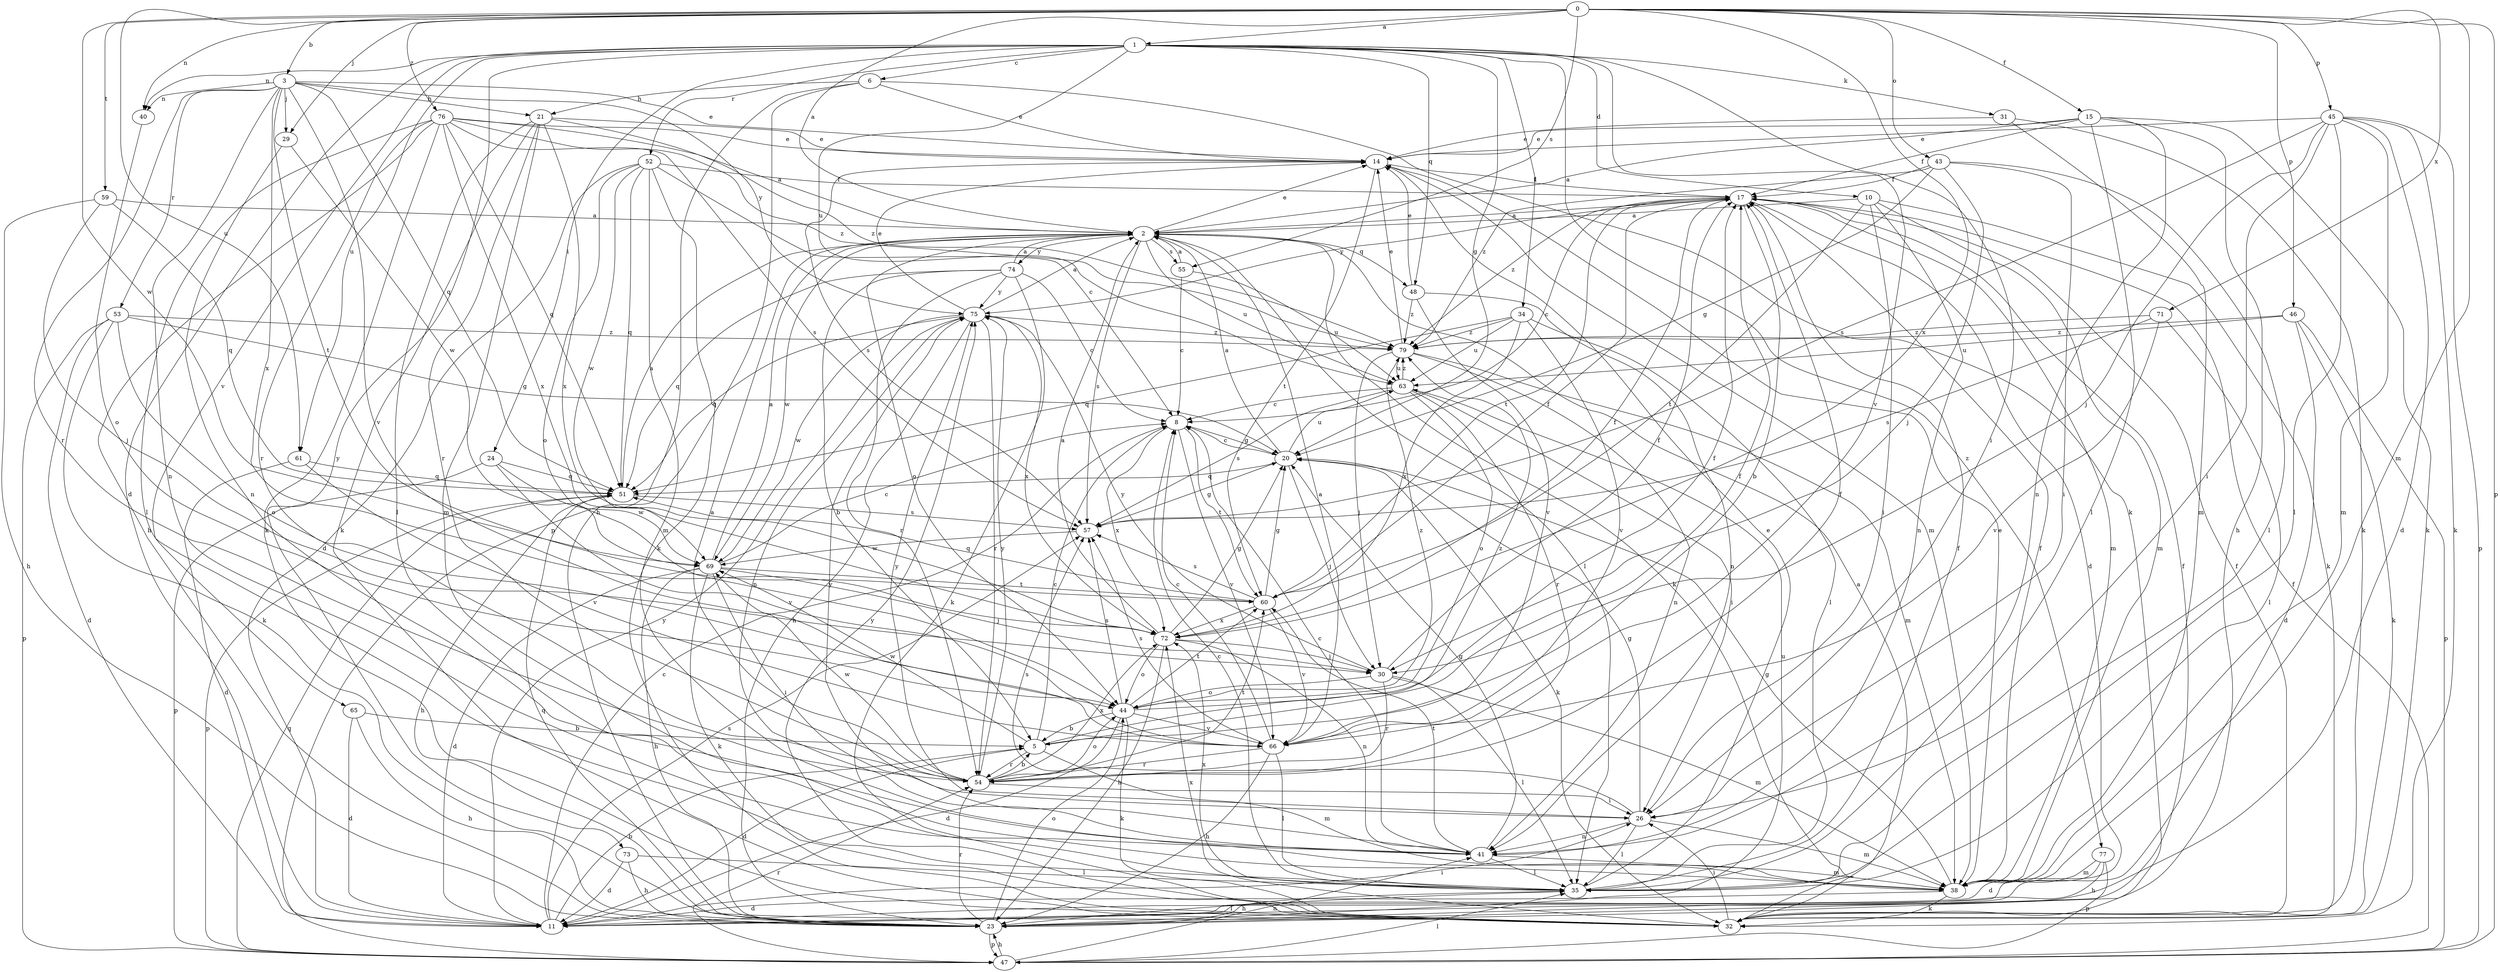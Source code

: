 strict digraph  {
0;
1;
2;
3;
5;
6;
8;
10;
11;
14;
15;
17;
20;
21;
23;
24;
26;
29;
30;
31;
32;
34;
35;
38;
40;
41;
43;
44;
45;
46;
47;
48;
51;
52;
53;
54;
55;
57;
59;
60;
61;
63;
65;
66;
69;
71;
72;
73;
74;
75;
76;
77;
79;
0 -> 1  [label=a];
0 -> 2  [label=a];
0 -> 3  [label=b];
0 -> 15  [label=f];
0 -> 29  [label=j];
0 -> 38  [label=m];
0 -> 40  [label=n];
0 -> 43  [label=o];
0 -> 45  [label=p];
0 -> 46  [label=p];
0 -> 47  [label=p];
0 -> 55  [label=s];
0 -> 59  [label=t];
0 -> 61  [label=u];
0 -> 69  [label=w];
0 -> 71  [label=x];
0 -> 72  [label=x];
0 -> 76  [label=z];
1 -> 6  [label=c];
1 -> 10  [label=d];
1 -> 11  [label=d];
1 -> 20  [label=g];
1 -> 24  [label=i];
1 -> 26  [label=i];
1 -> 31  [label=k];
1 -> 34  [label=l];
1 -> 40  [label=n];
1 -> 48  [label=q];
1 -> 52  [label=r];
1 -> 61  [label=u];
1 -> 63  [label=u];
1 -> 65  [label=v];
1 -> 66  [label=v];
1 -> 73  [label=y];
1 -> 77  [label=z];
2 -> 14  [label=e];
2 -> 32  [label=k];
2 -> 35  [label=l];
2 -> 44  [label=o];
2 -> 48  [label=q];
2 -> 55  [label=s];
2 -> 57  [label=s];
2 -> 63  [label=u];
2 -> 69  [label=w];
2 -> 74  [label=y];
3 -> 14  [label=e];
3 -> 21  [label=h];
3 -> 29  [label=j];
3 -> 40  [label=n];
3 -> 41  [label=n];
3 -> 51  [label=q];
3 -> 53  [label=r];
3 -> 54  [label=r];
3 -> 60  [label=t];
3 -> 66  [label=v];
3 -> 72  [label=x];
3 -> 75  [label=y];
5 -> 8  [label=c];
5 -> 11  [label=d];
5 -> 17  [label=f];
5 -> 38  [label=m];
5 -> 54  [label=r];
5 -> 69  [label=w];
5 -> 79  [label=z];
6 -> 14  [label=e];
6 -> 21  [label=h];
6 -> 23  [label=h];
6 -> 32  [label=k];
6 -> 47  [label=p];
8 -> 20  [label=g];
8 -> 60  [label=t];
8 -> 66  [label=v];
8 -> 72  [label=x];
10 -> 2  [label=a];
10 -> 26  [label=i];
10 -> 32  [label=k];
10 -> 38  [label=m];
10 -> 41  [label=n];
10 -> 60  [label=t];
11 -> 5  [label=b];
11 -> 8  [label=c];
11 -> 26  [label=i];
11 -> 57  [label=s];
11 -> 75  [label=y];
14 -> 17  [label=f];
14 -> 38  [label=m];
14 -> 57  [label=s];
14 -> 60  [label=t];
15 -> 2  [label=a];
15 -> 14  [label=e];
15 -> 17  [label=f];
15 -> 23  [label=h];
15 -> 32  [label=k];
15 -> 35  [label=l];
15 -> 41  [label=n];
17 -> 2  [label=a];
17 -> 5  [label=b];
17 -> 8  [label=c];
17 -> 11  [label=d];
17 -> 38  [label=m];
17 -> 60  [label=t];
17 -> 75  [label=y];
17 -> 79  [label=z];
20 -> 2  [label=a];
20 -> 8  [label=c];
20 -> 30  [label=j];
20 -> 32  [label=k];
20 -> 51  [label=q];
20 -> 63  [label=u];
21 -> 14  [label=e];
21 -> 32  [label=k];
21 -> 35  [label=l];
21 -> 38  [label=m];
21 -> 54  [label=r];
21 -> 72  [label=x];
21 -> 79  [label=z];
23 -> 17  [label=f];
23 -> 35  [label=l];
23 -> 44  [label=o];
23 -> 47  [label=p];
23 -> 51  [label=q];
23 -> 54  [label=r];
23 -> 63  [label=u];
24 -> 47  [label=p];
24 -> 51  [label=q];
24 -> 66  [label=v];
24 -> 69  [label=w];
26 -> 20  [label=g];
26 -> 35  [label=l];
26 -> 38  [label=m];
26 -> 41  [label=n];
26 -> 57  [label=s];
26 -> 75  [label=y];
29 -> 41  [label=n];
29 -> 69  [label=w];
30 -> 17  [label=f];
30 -> 35  [label=l];
30 -> 38  [label=m];
30 -> 44  [label=o];
30 -> 54  [label=r];
30 -> 75  [label=y];
31 -> 14  [label=e];
31 -> 32  [label=k];
31 -> 38  [label=m];
32 -> 2  [label=a];
32 -> 17  [label=f];
32 -> 26  [label=i];
32 -> 72  [label=x];
32 -> 75  [label=y];
34 -> 35  [label=l];
34 -> 51  [label=q];
34 -> 63  [label=u];
34 -> 66  [label=v];
34 -> 72  [label=x];
34 -> 79  [label=z];
35 -> 8  [label=c];
35 -> 14  [label=e];
35 -> 17  [label=f];
35 -> 23  [label=h];
35 -> 72  [label=x];
38 -> 11  [label=d];
38 -> 14  [label=e];
38 -> 17  [label=f];
38 -> 20  [label=g];
38 -> 32  [label=k];
40 -> 44  [label=o];
41 -> 8  [label=c];
41 -> 20  [label=g];
41 -> 35  [label=l];
41 -> 38  [label=m];
41 -> 60  [label=t];
41 -> 75  [label=y];
43 -> 17  [label=f];
43 -> 20  [label=g];
43 -> 26  [label=i];
43 -> 30  [label=j];
43 -> 35  [label=l];
43 -> 79  [label=z];
44 -> 5  [label=b];
44 -> 11  [label=d];
44 -> 17  [label=f];
44 -> 32  [label=k];
44 -> 57  [label=s];
44 -> 60  [label=t];
44 -> 66  [label=v];
44 -> 79  [label=z];
45 -> 11  [label=d];
45 -> 14  [label=e];
45 -> 26  [label=i];
45 -> 30  [label=j];
45 -> 32  [label=k];
45 -> 35  [label=l];
45 -> 38  [label=m];
45 -> 47  [label=p];
45 -> 57  [label=s];
46 -> 11  [label=d];
46 -> 32  [label=k];
46 -> 47  [label=p];
46 -> 63  [label=u];
46 -> 79  [label=z];
47 -> 17  [label=f];
47 -> 23  [label=h];
47 -> 35  [label=l];
47 -> 41  [label=n];
47 -> 51  [label=q];
47 -> 54  [label=r];
48 -> 14  [label=e];
48 -> 41  [label=n];
48 -> 66  [label=v];
48 -> 79  [label=z];
51 -> 2  [label=a];
51 -> 23  [label=h];
51 -> 47  [label=p];
51 -> 57  [label=s];
52 -> 8  [label=c];
52 -> 11  [label=d];
52 -> 17  [label=f];
52 -> 32  [label=k];
52 -> 38  [label=m];
52 -> 44  [label=o];
52 -> 51  [label=q];
52 -> 69  [label=w];
53 -> 11  [label=d];
53 -> 20  [label=g];
53 -> 32  [label=k];
53 -> 44  [label=o];
53 -> 47  [label=p];
53 -> 79  [label=z];
54 -> 2  [label=a];
54 -> 5  [label=b];
54 -> 17  [label=f];
54 -> 26  [label=i];
54 -> 44  [label=o];
54 -> 60  [label=t];
54 -> 69  [label=w];
54 -> 72  [label=x];
54 -> 75  [label=y];
55 -> 2  [label=a];
55 -> 8  [label=c];
55 -> 63  [label=u];
57 -> 20  [label=g];
57 -> 69  [label=w];
59 -> 2  [label=a];
59 -> 23  [label=h];
59 -> 30  [label=j];
59 -> 51  [label=q];
60 -> 17  [label=f];
60 -> 20  [label=g];
60 -> 51  [label=q];
60 -> 57  [label=s];
60 -> 66  [label=v];
60 -> 72  [label=x];
61 -> 11  [label=d];
61 -> 51  [label=q];
61 -> 66  [label=v];
63 -> 8  [label=c];
63 -> 26  [label=i];
63 -> 44  [label=o];
63 -> 54  [label=r];
63 -> 57  [label=s];
63 -> 79  [label=z];
65 -> 5  [label=b];
65 -> 11  [label=d];
65 -> 23  [label=h];
66 -> 2  [label=a];
66 -> 8  [label=c];
66 -> 23  [label=h];
66 -> 35  [label=l];
66 -> 54  [label=r];
66 -> 57  [label=s];
69 -> 2  [label=a];
69 -> 8  [label=c];
69 -> 11  [label=d];
69 -> 23  [label=h];
69 -> 26  [label=i];
69 -> 30  [label=j];
69 -> 32  [label=k];
69 -> 60  [label=t];
71 -> 35  [label=l];
71 -> 57  [label=s];
71 -> 66  [label=v];
71 -> 79  [label=z];
72 -> 2  [label=a];
72 -> 17  [label=f];
72 -> 20  [label=g];
72 -> 23  [label=h];
72 -> 30  [label=j];
72 -> 41  [label=n];
72 -> 44  [label=o];
73 -> 11  [label=d];
73 -> 23  [label=h];
73 -> 35  [label=l];
74 -> 2  [label=a];
74 -> 5  [label=b];
74 -> 8  [label=c];
74 -> 32  [label=k];
74 -> 51  [label=q];
74 -> 54  [label=r];
74 -> 75  [label=y];
75 -> 2  [label=a];
75 -> 14  [label=e];
75 -> 23  [label=h];
75 -> 41  [label=n];
75 -> 51  [label=q];
75 -> 54  [label=r];
75 -> 69  [label=w];
75 -> 72  [label=x];
75 -> 79  [label=z];
76 -> 2  [label=a];
76 -> 14  [label=e];
76 -> 23  [label=h];
76 -> 32  [label=k];
76 -> 35  [label=l];
76 -> 51  [label=q];
76 -> 54  [label=r];
76 -> 57  [label=s];
76 -> 72  [label=x];
76 -> 79  [label=z];
77 -> 11  [label=d];
77 -> 23  [label=h];
77 -> 38  [label=m];
77 -> 47  [label=p];
79 -> 14  [label=e];
79 -> 30  [label=j];
79 -> 38  [label=m];
79 -> 41  [label=n];
79 -> 63  [label=u];
}
